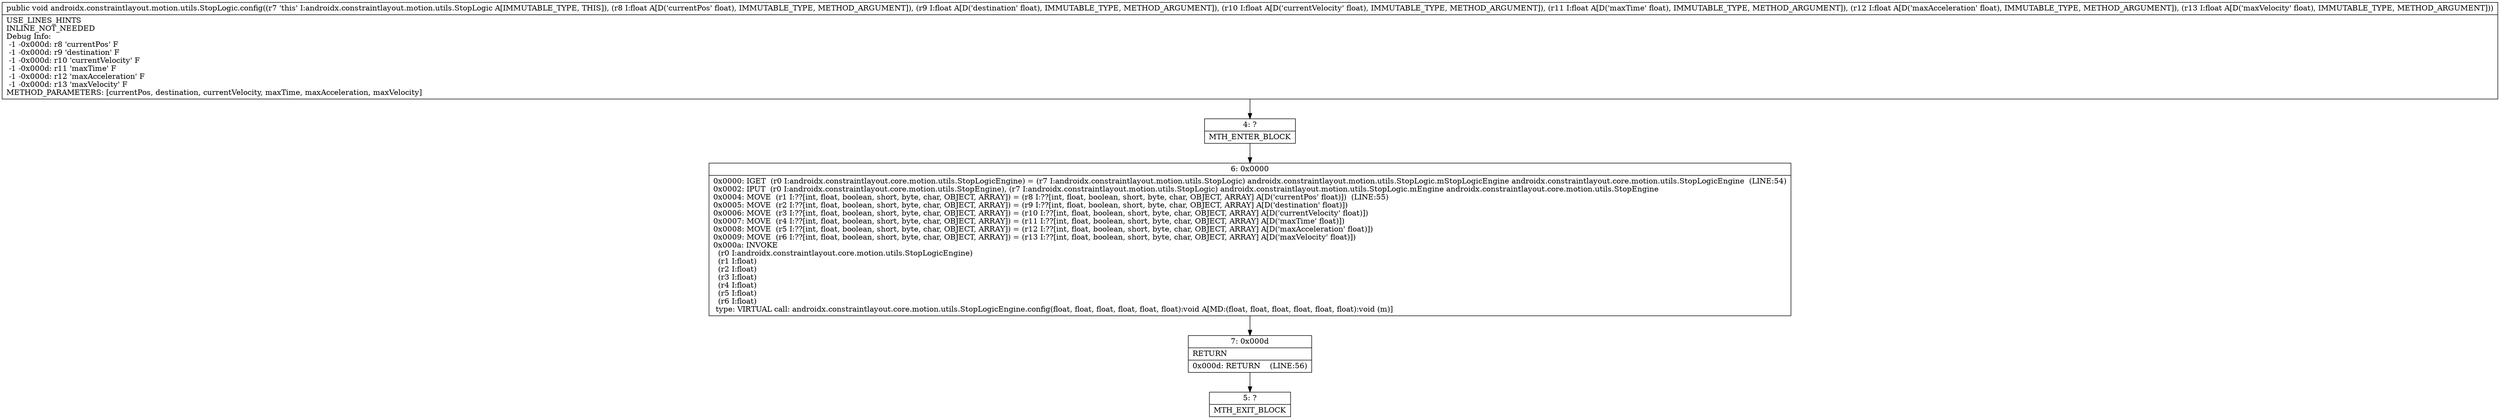 digraph "CFG forandroidx.constraintlayout.motion.utils.StopLogic.config(FFFFFF)V" {
Node_4 [shape=record,label="{4\:\ ?|MTH_ENTER_BLOCK\l}"];
Node_6 [shape=record,label="{6\:\ 0x0000|0x0000: IGET  (r0 I:androidx.constraintlayout.core.motion.utils.StopLogicEngine) = (r7 I:androidx.constraintlayout.motion.utils.StopLogic) androidx.constraintlayout.motion.utils.StopLogic.mStopLogicEngine androidx.constraintlayout.core.motion.utils.StopLogicEngine  (LINE:54)\l0x0002: IPUT  (r0 I:androidx.constraintlayout.core.motion.utils.StopEngine), (r7 I:androidx.constraintlayout.motion.utils.StopLogic) androidx.constraintlayout.motion.utils.StopLogic.mEngine androidx.constraintlayout.core.motion.utils.StopEngine \l0x0004: MOVE  (r1 I:??[int, float, boolean, short, byte, char, OBJECT, ARRAY]) = (r8 I:??[int, float, boolean, short, byte, char, OBJECT, ARRAY] A[D('currentPos' float)])  (LINE:55)\l0x0005: MOVE  (r2 I:??[int, float, boolean, short, byte, char, OBJECT, ARRAY]) = (r9 I:??[int, float, boolean, short, byte, char, OBJECT, ARRAY] A[D('destination' float)]) \l0x0006: MOVE  (r3 I:??[int, float, boolean, short, byte, char, OBJECT, ARRAY]) = (r10 I:??[int, float, boolean, short, byte, char, OBJECT, ARRAY] A[D('currentVelocity' float)]) \l0x0007: MOVE  (r4 I:??[int, float, boolean, short, byte, char, OBJECT, ARRAY]) = (r11 I:??[int, float, boolean, short, byte, char, OBJECT, ARRAY] A[D('maxTime' float)]) \l0x0008: MOVE  (r5 I:??[int, float, boolean, short, byte, char, OBJECT, ARRAY]) = (r12 I:??[int, float, boolean, short, byte, char, OBJECT, ARRAY] A[D('maxAcceleration' float)]) \l0x0009: MOVE  (r6 I:??[int, float, boolean, short, byte, char, OBJECT, ARRAY]) = (r13 I:??[int, float, boolean, short, byte, char, OBJECT, ARRAY] A[D('maxVelocity' float)]) \l0x000a: INVOKE  \l  (r0 I:androidx.constraintlayout.core.motion.utils.StopLogicEngine)\l  (r1 I:float)\l  (r2 I:float)\l  (r3 I:float)\l  (r4 I:float)\l  (r5 I:float)\l  (r6 I:float)\l type: VIRTUAL call: androidx.constraintlayout.core.motion.utils.StopLogicEngine.config(float, float, float, float, float, float):void A[MD:(float, float, float, float, float, float):void (m)]\l}"];
Node_7 [shape=record,label="{7\:\ 0x000d|RETURN\l|0x000d: RETURN    (LINE:56)\l}"];
Node_5 [shape=record,label="{5\:\ ?|MTH_EXIT_BLOCK\l}"];
MethodNode[shape=record,label="{public void androidx.constraintlayout.motion.utils.StopLogic.config((r7 'this' I:androidx.constraintlayout.motion.utils.StopLogic A[IMMUTABLE_TYPE, THIS]), (r8 I:float A[D('currentPos' float), IMMUTABLE_TYPE, METHOD_ARGUMENT]), (r9 I:float A[D('destination' float), IMMUTABLE_TYPE, METHOD_ARGUMENT]), (r10 I:float A[D('currentVelocity' float), IMMUTABLE_TYPE, METHOD_ARGUMENT]), (r11 I:float A[D('maxTime' float), IMMUTABLE_TYPE, METHOD_ARGUMENT]), (r12 I:float A[D('maxAcceleration' float), IMMUTABLE_TYPE, METHOD_ARGUMENT]), (r13 I:float A[D('maxVelocity' float), IMMUTABLE_TYPE, METHOD_ARGUMENT]))  | USE_LINES_HINTS\lINLINE_NOT_NEEDED\lDebug Info:\l  \-1 \-0x000d: r8 'currentPos' F\l  \-1 \-0x000d: r9 'destination' F\l  \-1 \-0x000d: r10 'currentVelocity' F\l  \-1 \-0x000d: r11 'maxTime' F\l  \-1 \-0x000d: r12 'maxAcceleration' F\l  \-1 \-0x000d: r13 'maxVelocity' F\lMETHOD_PARAMETERS: [currentPos, destination, currentVelocity, maxTime, maxAcceleration, maxVelocity]\l}"];
MethodNode -> Node_4;Node_4 -> Node_6;
Node_6 -> Node_7;
Node_7 -> Node_5;
}

